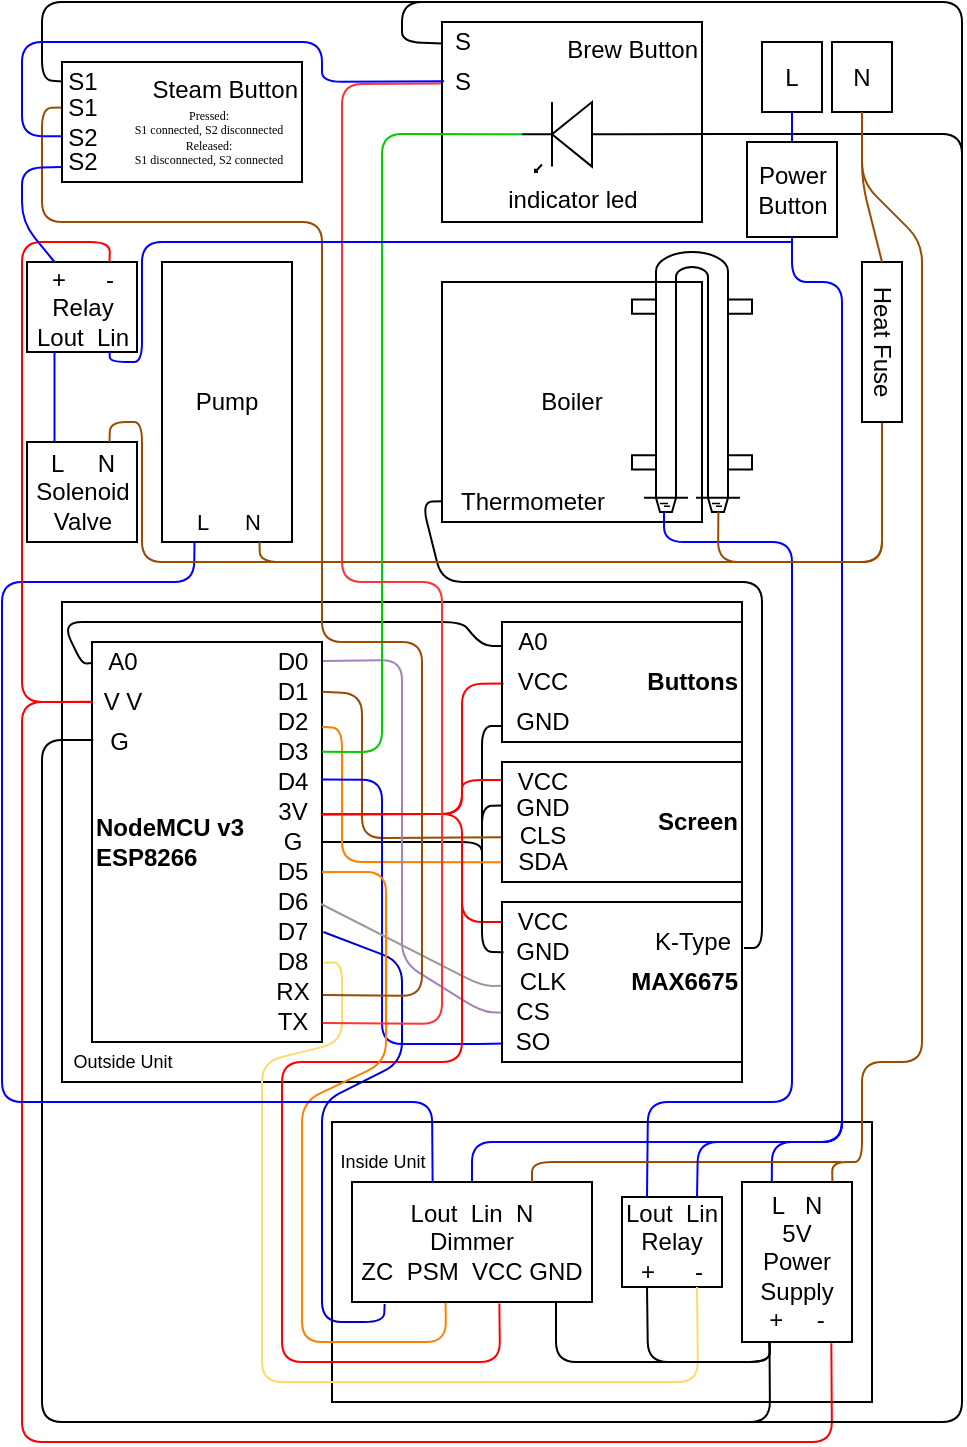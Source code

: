<mxfile version="14.7.2" type="device"><diagram id="Ojfh5wNuTR5wn1jnSMaZ" name="Page-1"><mxGraphModel dx="1422" dy="786" grid="1" gridSize="10" guides="1" tooltips="1" connect="1" arrows="1" fold="1" page="1" pageScale="1" pageWidth="850" pageHeight="1100" math="0" shadow="0"><root><mxCell id="0"/><mxCell id="1" parent="0"/><mxCell id="16A-DivqRox5ItRcTZLg-133" value="" style="whiteSpace=wrap;html=1;fontSize=11;align=right;verticalAlign=middle;fillColor=none;" parent="1" vertex="1"><mxGeometry x="235" y="680" width="270" height="140" as="geometry"/></mxCell><mxCell id="16A-DivqRox5ItRcTZLg-131" value="" style="rounded=0;whiteSpace=wrap;html=1;fontSize=11;align=right;verticalAlign=middle;fillColor=none;" parent="1" vertex="1"><mxGeometry x="100" y="420" width="340" height="240" as="geometry"/></mxCell><mxCell id="16A-DivqRox5ItRcTZLg-3" value="&lt;div&gt;Boiler&lt;/div&gt;" style="rounded=0;whiteSpace=wrap;html=1;fillColor=none;" parent="1" vertex="1"><mxGeometry x="290" y="260" width="130" height="120" as="geometry"/></mxCell><mxCell id="16A-DivqRox5ItRcTZLg-4" value="&lt;div&gt;Pump&lt;/div&gt;" style="rounded=0;whiteSpace=wrap;html=1;fillColor=none;" parent="1" vertex="1"><mxGeometry x="150" y="250" width="65" height="140" as="geometry"/></mxCell><mxCell id="16A-DivqRox5ItRcTZLg-5" value="&lt;div&gt;Steam Button&lt;/div&gt;&lt;div&gt;&lt;br&gt;&lt;/div&gt;" style="rounded=0;whiteSpace=wrap;html=1;fillColor=none;align=right;verticalAlign=top;" parent="1" vertex="1"><mxGeometry x="100" y="150" width="120" height="60" as="geometry"/></mxCell><mxCell id="16A-DivqRox5ItRcTZLg-6" value="&lt;div align=&quot;right&quot;&gt;Brew Button&lt;/div&gt;&lt;div align=&quot;right&quot;&gt;&lt;br&gt;&lt;/div&gt;&lt;div align=&quot;right&quot;&gt;&lt;br&gt;&lt;/div&gt;&lt;div align=&quot;right&quot;&gt;&lt;br&gt;&lt;/div&gt;&lt;div align=&quot;right&quot;&gt;&lt;br&gt;&lt;/div&gt;&lt;div align=&quot;right&quot;&gt;&lt;br&gt;&lt;/div&gt;" style="rounded=0;whiteSpace=wrap;html=1;align=right;fillColor=none;" parent="1" vertex="1"><mxGeometry x="290" y="130" width="130" height="100" as="geometry"/></mxCell><mxCell id="16A-DivqRox5ItRcTZLg-9" value="&lt;div&gt;indicator led&lt;/div&gt;" style="verticalLabelPosition=bottom;shadow=0;dashed=0;align=center;html=1;verticalAlign=top;shape=mxgraph.electrical.opto_electronics.led_1;pointerEvents=1;direction=west;fillColor=none;" parent="1" vertex="1"><mxGeometry x="330" y="170" width="50" height="35" as="geometry"/></mxCell><mxCell id="16A-DivqRox5ItRcTZLg-10" value="" style="shape=mxgraph.pid.heat_exchangers.hairpin_exchanger;html=1;pointerEvents=1;align=center;verticalLabelPosition=bottom;verticalAlign=top;dashed=0;rotation=-90;fillColor=none;" parent="1" vertex="1"><mxGeometry x="350" y="280" width="130" height="60" as="geometry"/></mxCell><mxCell id="16A-DivqRox5ItRcTZLg-11" value="&lt;div&gt;Lout&amp;nbsp; Lin&lt;br&gt;&lt;/div&gt;&lt;div&gt;Relay&lt;/div&gt;&lt;div&gt;+&amp;nbsp;&amp;nbsp;&amp;nbsp;&amp;nbsp;&amp;nbsp; -&lt;br&gt;&lt;/div&gt;" style="rounded=0;whiteSpace=wrap;html=1;fillColor=none;" parent="1" vertex="1"><mxGeometry x="380" y="717.5" width="50" height="45" as="geometry"/></mxCell><mxCell id="16A-DivqRox5ItRcTZLg-12" value="L" style="rounded=0;whiteSpace=wrap;html=1;fillColor=none;" parent="1" vertex="1"><mxGeometry x="450" y="140" width="30" height="35" as="geometry"/></mxCell><mxCell id="16A-DivqRox5ItRcTZLg-13" value="&lt;div&gt;N&lt;/div&gt;" style="rounded=0;whiteSpace=wrap;html=1;fillColor=none;" parent="1" vertex="1"><mxGeometry x="485" y="140" width="30" height="35" as="geometry"/></mxCell><mxCell id="16A-DivqRox5ItRcTZLg-15" value="&lt;div&gt;L&amp;nbsp;&amp;nbsp; N&lt;br&gt;&lt;/div&gt;&lt;div&gt;5V&lt;br&gt;&lt;/div&gt;&lt;div&gt;Power Supply&lt;br&gt;+&amp;nbsp;&amp;nbsp;&amp;nbsp;&amp;nbsp; -&lt;br&gt;&lt;/div&gt;" style="whiteSpace=wrap;html=1;fillColor=none;" parent="1" vertex="1"><mxGeometry x="440" y="710" width="55" height="80" as="geometry"/></mxCell><mxCell id="16A-DivqRox5ItRcTZLg-16" value="Lout&amp;nbsp; Lin&amp;nbsp; N &lt;br&gt;&lt;div&gt;Dimmer&lt;/div&gt;&lt;div&gt;ZC&amp;nbsp; PSM&amp;nbsp; VCC GND&lt;br&gt;&lt;/div&gt;" style="whiteSpace=wrap;html=1;fillColor=none;" parent="1" vertex="1"><mxGeometry x="245" y="710" width="120" height="60" as="geometry"/></mxCell><mxCell id="16A-DivqRox5ItRcTZLg-17" value="&lt;div align=&quot;left&quot;&gt;&lt;b&gt;NodeMCU v3&lt;/b&gt;&lt;/div&gt;&lt;div align=&quot;left&quot;&gt;&lt;b&gt;ESP8266&lt;br&gt;&lt;/b&gt;&lt;/div&gt;" style="whiteSpace=wrap;html=1;align=left;fillColor=none;" parent="1" vertex="1"><mxGeometry x="115" y="440" width="115" height="200" as="geometry"/></mxCell><mxCell id="16A-DivqRox5ItRcTZLg-21" value="" style="endArrow=none;html=1;entryX=0.004;entryY=0.481;entryDx=0;entryDy=0;entryPerimeter=0;exitX=1.02;exitY=0.65;exitDx=0;exitDy=0;exitPerimeter=0;" parent="1" source="16A-DivqRox5ItRcTZLg-37" target="16A-DivqRox5ItRcTZLg-38" edge="1"><mxGeometry width="50" height="50" relative="1" as="geometry"><mxPoint x="450" y="610" as="sourcePoint"/><mxPoint x="450" y="550" as="targetPoint"/><Array as="points"><mxPoint x="450" y="593"/><mxPoint x="450" y="410"/><mxPoint x="290" y="410"/><mxPoint x="280" y="370"/></Array></mxGeometry></mxCell><mxCell id="16A-DivqRox5ItRcTZLg-22" value="" style="endArrow=none;html=1;entryX=0.5;entryY=1;entryDx=0;entryDy=0;exitX=0.822;exitY=-0.003;exitDx=0;exitDy=0;strokeColor=#994C00;exitPerimeter=0;" parent="1" source="16A-DivqRox5ItRcTZLg-15" target="16A-DivqRox5ItRcTZLg-13" edge="1"><mxGeometry width="50" height="50" relative="1" as="geometry"><mxPoint x="185" y="905" as="sourcePoint"/><mxPoint x="235" y="855" as="targetPoint"/><Array as="points"><mxPoint x="485" y="700"/><mxPoint x="500" y="700"/><mxPoint x="500" y="650"/><mxPoint x="530" y="650"/><mxPoint x="530" y="240"/><mxPoint x="500" y="210"/></Array></mxGeometry></mxCell><mxCell id="16A-DivqRox5ItRcTZLg-24" value="A0" style="text;html=1;align=center;verticalAlign=middle;resizable=0;points=[];autosize=1;strokeColor=none;" parent="1" vertex="1"><mxGeometry x="115" y="440" width="30" height="20" as="geometry"/></mxCell><mxCell id="16A-DivqRox5ItRcTZLg-38" value="Thermometer" style="text;html=1;align=center;verticalAlign=middle;resizable=0;points=[];autosize=1;strokeColor=none;" parent="1" vertex="1"><mxGeometry x="290" y="360" width="90" height="20" as="geometry"/></mxCell><mxCell id="16A-DivqRox5ItRcTZLg-40" value="&lt;div&gt;V V&lt;/div&gt;" style="text;html=1;align=center;verticalAlign=middle;resizable=0;points=[];autosize=1;strokeColor=none;" parent="1" vertex="1"><mxGeometry x="115" y="460" width="30" height="20" as="geometry"/></mxCell><mxCell id="16A-DivqRox5ItRcTZLg-41" value="&lt;div&gt;G&amp;nbsp; &lt;br&gt;&lt;/div&gt;" style="text;html=1;align=center;verticalAlign=middle;resizable=0;points=[];autosize=1;strokeColor=none;" parent="1" vertex="1"><mxGeometry x="115" y="480" width="30" height="20" as="geometry"/></mxCell><mxCell id="16A-DivqRox5ItRcTZLg-42" value="" style="endArrow=none;html=1;entryX=0.002;entryY=0.15;entryDx=0;entryDy=0;entryPerimeter=0;exitX=0.812;exitY=1.008;exitDx=0;exitDy=0;exitPerimeter=0;strokeColor=#FF0000;" parent="1" source="16A-DivqRox5ItRcTZLg-15" target="16A-DivqRox5ItRcTZLg-17" edge="1"><mxGeometry width="50" height="50" relative="1" as="geometry"><mxPoint x="510" y="920" as="sourcePoint"/><mxPoint x="260" y="510" as="targetPoint"/><Array as="points"><mxPoint x="485" y="840"/><mxPoint x="80" y="840"/><mxPoint x="80" y="470"/></Array></mxGeometry></mxCell><mxCell id="16A-DivqRox5ItRcTZLg-43" value="" style="endArrow=none;html=1;entryX=0.021;entryY=0.447;entryDx=0;entryDy=0;entryPerimeter=0;exitX=0.25;exitY=1;exitDx=0;exitDy=0;" parent="1" source="16A-DivqRox5ItRcTZLg-15" target="16A-DivqRox5ItRcTZLg-41" edge="1"><mxGeometry width="50" height="50" relative="1" as="geometry"><mxPoint x="512.5" y="825" as="sourcePoint"/><mxPoint x="124.01" y="488.14" as="targetPoint"/><Array as="points"><mxPoint x="454" y="830"/><mxPoint x="90" y="830"/><mxPoint x="90" y="489"/></Array></mxGeometry></mxCell><mxCell id="16A-DivqRox5ItRcTZLg-44" value="" style="endArrow=none;html=1;entryX=-0.009;entryY=0.526;entryDx=0;entryDy=0;entryPerimeter=0;exitX=0.007;exitY=0.6;exitDx=0;exitDy=0;exitPerimeter=0;" parent="1" source="16A-DivqRox5ItRcTZLg-28" target="16A-DivqRox5ItRcTZLg-24" edge="1"><mxGeometry width="50" height="50" relative="1" as="geometry"><mxPoint x="60" y="430" as="sourcePoint"/><mxPoint x="80" y="680" as="targetPoint"/><Array as="points"><mxPoint x="310" y="442"/><mxPoint x="300" y="430"/><mxPoint x="230" y="430"/><mxPoint x="100" y="430"/><mxPoint x="110" y="451"/></Array></mxGeometry></mxCell><mxCell id="16A-DivqRox5ItRcTZLg-88" value="" style="endArrow=none;html=1;fontSize=11;exitX=0.008;exitY=0.5;exitDx=0;exitDy=0;exitPerimeter=0;strokeColor=#FF0000;" parent="1" source="16A-DivqRox5ItRcTZLg-33" edge="1"><mxGeometry width="50" height="50" relative="1" as="geometry"><mxPoint x="130" y="560" as="sourcePoint"/><mxPoint x="300" y="560" as="targetPoint"/><Array as="points"><mxPoint x="300" y="580"/></Array></mxGeometry></mxCell><mxCell id="16A-DivqRox5ItRcTZLg-95" value="" style="endArrow=none;html=1;fontSize=11;exitX=0.019;exitY=0.506;exitDx=0;exitDy=0;exitPerimeter=0;" parent="1" source="16A-DivqRox5ItRcTZLg-34" edge="1"><mxGeometry width="50" height="50" relative="1" as="geometry"><mxPoint x="290.0" y="455.4" as="sourcePoint"/><mxPoint x="310" y="540" as="targetPoint"/><Array as="points"><mxPoint x="310" y="595"/><mxPoint x="310" y="540"/></Array></mxGeometry></mxCell><mxCell id="16A-DivqRox5ItRcTZLg-96" value="" style="endArrow=none;html=1;fontSize=11;exitX=-0.004;exitY=0.602;exitDx=0;exitDy=0;exitPerimeter=0;entryX=1;entryY=0.5;entryDx=0;entryDy=0;" parent="1" source="16A-DivqRox5ItRcTZLg-26" target="16A-DivqRox5ItRcTZLg-17" edge="1"><mxGeometry width="50" height="50" relative="1" as="geometry"><mxPoint x="420" y="528.12" as="sourcePoint"/><mxPoint x="230" y="545" as="targetPoint"/><Array as="points"><mxPoint x="310" y="482"/><mxPoint x="310" y="560"/><mxPoint x="310" y="540"/></Array></mxGeometry></mxCell><mxCell id="16A-DivqRox5ItRcTZLg-97" value="" style="endArrow=none;html=1;fontSize=11;entryX=0.001;entryY=0.363;entryDx=0;entryDy=0;entryPerimeter=0;sketch=0;rounded=1;" parent="1" target="16A-DivqRox5ItRcTZLg-19" edge="1"><mxGeometry width="50" height="50" relative="1" as="geometry"><mxPoint x="310" y="540" as="sourcePoint"/><mxPoint x="390" y="510" as="targetPoint"/><Array as="points"><mxPoint x="310" y="522"/></Array></mxGeometry></mxCell><mxCell id="16A-DivqRox5ItRcTZLg-101" value="" style="endArrow=none;html=1;fontSize=11;exitX=0.018;exitY=0.535;exitDx=0;exitDy=0;exitPerimeter=0;strokeColor=#FF0000;entryX=1.002;entryY=0.55;entryDx=0;entryDy=0;entryPerimeter=0;" parent="1" source="16A-DivqRox5ItRcTZLg-25" target="16A-DivqRox5ItRcTZLg-54" edge="1"><mxGeometry width="50" height="50" relative="1" as="geometry"><mxPoint x="269.84" y="632.04" as="sourcePoint"/><mxPoint x="280" y="529" as="targetPoint"/><Array as="points"><mxPoint x="300" y="461"/><mxPoint x="300" y="526"/></Array></mxGeometry></mxCell><mxCell id="16A-DivqRox5ItRcTZLg-102" value="" style="endArrow=none;html=1;fontSize=11;entryX=-0.01;entryY=0.452;entryDx=0;entryDy=0;entryPerimeter=0;endFill=0;strokeColor=#FF0000;rounded=1;exitX=1.014;exitY=0.555;exitDx=0;exitDy=0;exitPerimeter=0;" parent="1" source="16A-DivqRox5ItRcTZLg-54" target="16A-DivqRox5ItRcTZLg-31" edge="1"><mxGeometry width="50" height="50" relative="1" as="geometry"><mxPoint x="300" y="520" as="sourcePoint"/><mxPoint x="330" y="510" as="targetPoint"/><Array as="points"><mxPoint x="300" y="526"/><mxPoint x="300" y="509"/></Array></mxGeometry></mxCell><mxCell id="16A-DivqRox5ItRcTZLg-103" value="" style="endArrow=none;html=1;fontSize=11;entryX=-0.006;entryY=0.529;entryDx=0;entryDy=0;entryPerimeter=0;strokeColor=#994C00;exitX=1.002;exitY=0.491;exitDx=0;exitDy=0;exitPerimeter=0;" parent="1" source="16A-DivqRox5ItRcTZLg-46" target="16A-DivqRox5ItRcTZLg-92" edge="1"><mxGeometry width="50" height="50" relative="1" as="geometry"><mxPoint x="229" y="466" as="sourcePoint"/><mxPoint x="340" y="520" as="targetPoint"/><Array as="points"><mxPoint x="250" y="466"/><mxPoint x="250" y="538"/></Array></mxGeometry></mxCell><mxCell id="16A-DivqRox5ItRcTZLg-104" value="" style="endArrow=none;html=1;fontSize=11;entryX=0.002;entryY=0.505;entryDx=0;entryDy=0;entryPerimeter=0;exitX=1.002;exitY=0.491;exitDx=0;exitDy=0;exitPerimeter=0;strokeColor=#FF8000;" parent="1" target="16A-DivqRox5ItRcTZLg-93" edge="1"><mxGeometry width="50" height="50" relative="1" as="geometry"><mxPoint x="230.0" y="482.41" as="sourcePoint"/><mxPoint x="289.7" y="567.17" as="targetPoint"/><Array as="points"><mxPoint x="240" y="483"/><mxPoint x="240" y="550"/></Array></mxGeometry></mxCell><mxCell id="16A-DivqRox5ItRcTZLg-106" value="" style="endArrow=none;html=1;fontSize=11;entryX=0.999;entryY=0.344;entryDx=0;entryDy=0;entryPerimeter=0;exitX=0.019;exitY=0.538;exitDx=0;exitDy=0;exitPerimeter=0;strokeColor=#0000FF;" parent="1" source="16A-DivqRox5ItRcTZLg-89" target="16A-DivqRox5ItRcTZLg-17" edge="1"><mxGeometry width="50" height="50" relative="1" as="geometry"><mxPoint x="260" y="611" as="sourcePoint"/><mxPoint x="240" y="555" as="targetPoint"/><Array as="points"><mxPoint x="310" y="641"/><mxPoint x="260" y="641"/><mxPoint x="260" y="509"/></Array></mxGeometry></mxCell><mxCell id="16A-DivqRox5ItRcTZLg-107" value="" style="endArrow=none;html=1;fontSize=11;entryX=1.016;entryY=0.474;entryDx=0;entryDy=0;entryPerimeter=0;exitX=0.003;exitY=0.517;exitDx=0;exitDy=0;exitPerimeter=0;strokeColor=#A680B8;" parent="1" source="16A-DivqRox5ItRcTZLg-90" target="16A-DivqRox5ItRcTZLg-45" edge="1"><mxGeometry width="50" height="50" relative="1" as="geometry"><mxPoint x="291.08" y="456.24" as="sourcePoint"/><mxPoint x="230" y="593.76" as="targetPoint"/><Array as="points"><mxPoint x="310" y="625"/><mxPoint x="270" y="600"/><mxPoint x="270" y="449"/></Array></mxGeometry></mxCell><mxCell id="16A-DivqRox5ItRcTZLg-108" value="" style="endArrow=none;html=1;fontSize=11;exitX=-0.002;exitY=0.595;exitDx=0;exitDy=0;exitPerimeter=0;entryX=0.996;entryY=0.655;entryDx=0;entryDy=0;entryPerimeter=0;strokeColor=#999999;" parent="1" source="16A-DivqRox5ItRcTZLg-91" target="16A-DivqRox5ItRcTZLg-17" edge="1"><mxGeometry width="50" height="50" relative="1" as="geometry"><mxPoint x="320.09" y="470.67" as="sourcePoint"/><mxPoint x="229" y="579" as="targetPoint"/><Array as="points"><mxPoint x="310" y="612"/></Array></mxGeometry></mxCell><mxCell id="16A-DivqRox5ItRcTZLg-110" value="" style="endArrow=none;html=1;fontSize=11;strokeColor=#FF0000;exitX=0.614;exitY=1.013;exitDx=0;exitDy=0;exitPerimeter=0;entryX=1.004;entryY=0.565;entryDx=0;entryDy=0;entryPerimeter=0;" parent="1" source="16A-DivqRox5ItRcTZLg-16" target="16A-DivqRox5ItRcTZLg-54" edge="1"><mxGeometry width="50" height="50" relative="1" as="geometry"><mxPoint x="320" y="795" as="sourcePoint"/><mxPoint x="229" y="529" as="targetPoint"/><Array as="points"><mxPoint x="319" y="800"/><mxPoint x="210" y="800"/><mxPoint x="210" y="650"/><mxPoint x="300" y="650"/><mxPoint x="300" y="526"/></Array></mxGeometry></mxCell><mxCell id="16A-DivqRox5ItRcTZLg-111" value="" style="endArrow=none;html=1;fontSize=11;entryX=0.85;entryY=0.994;entryDx=0;entryDy=0;entryPerimeter=0;exitX=0.25;exitY=1;exitDx=0;exitDy=0;" parent="1" source="16A-DivqRox5ItRcTZLg-15" target="16A-DivqRox5ItRcTZLg-16" edge="1"><mxGeometry width="50" height="50" relative="1" as="geometry"><mxPoint x="435" y="815" as="sourcePoint"/><mxPoint x="15" y="625" as="targetPoint"/><Array as="points"><mxPoint x="454" y="800"/><mxPoint x="347" y="800"/></Array></mxGeometry></mxCell><mxCell id="16A-DivqRox5ItRcTZLg-112" value="" style="endArrow=none;html=1;fontSize=11;exitX=1.033;exitY=0.52;exitDx=0;exitDy=0;exitPerimeter=0;entryX=0.75;entryY=1;entryDx=0;entryDy=0;strokeColor=#FFD966;" parent="1" source="16A-DivqRox5ItRcTZLg-59" target="16A-DivqRox5ItRcTZLg-11" edge="1"><mxGeometry width="50" height="50" relative="1" as="geometry"><mxPoint x="320" y="700" as="sourcePoint"/><mxPoint x="300" y="890" as="targetPoint"/><Array as="points"><mxPoint x="240" y="600"/><mxPoint x="240" y="640"/><mxPoint x="200" y="650"/><mxPoint x="200" y="710"/><mxPoint x="200" y="810"/><mxPoint x="418" y="810"/></Array></mxGeometry></mxCell><mxCell id="16A-DivqRox5ItRcTZLg-113" value="" style="endArrow=none;html=1;fontSize=11;entryX=0.25;entryY=1;entryDx=0;entryDy=0;exitX=0.25;exitY=1;exitDx=0;exitDy=0;" parent="1" source="16A-DivqRox5ItRcTZLg-15" target="16A-DivqRox5ItRcTZLg-11" edge="1"><mxGeometry width="50" height="50" relative="1" as="geometry"><mxPoint x="452.5" y="800" as="sourcePoint"/><mxPoint x="267.32" y="780.12" as="targetPoint"/><Array as="points"><mxPoint x="454" y="800"/><mxPoint x="393" y="800"/></Array></mxGeometry></mxCell><mxCell id="16A-DivqRox5ItRcTZLg-114" value="" style="endArrow=none;html=1;fontSize=11;exitX=1.023;exitY=0.501;exitDx=0;exitDy=0;exitPerimeter=0;entryX=0.136;entryY=1.016;entryDx=0;entryDy=0;entryPerimeter=0;strokeColor=#0000CC;" parent="1" source="16A-DivqRox5ItRcTZLg-58" target="16A-DivqRox5ItRcTZLg-16" edge="1"><mxGeometry width="50" height="50" relative="1" as="geometry"><mxPoint x="233.7" y="450.0" as="sourcePoint"/><mxPoint x="350" y="810" as="targetPoint"/><Array as="points"><mxPoint x="270" y="600"/><mxPoint x="270" y="650"/><mxPoint x="230" y="670"/><mxPoint x="230" y="780"/><mxPoint x="261" y="780"/></Array></mxGeometry></mxCell><mxCell id="16A-DivqRox5ItRcTZLg-118" value="" style="endArrow=none;html=1;fontSize=11;strokeColor=#FF8000;entryX=0.39;entryY=1.006;entryDx=0;entryDy=0;entryPerimeter=0;" parent="1" target="16A-DivqRox5ItRcTZLg-16" edge="1"><mxGeometry width="50" height="50" relative="1" as="geometry"><mxPoint x="230" y="555" as="sourcePoint"/><mxPoint x="299" y="770" as="targetPoint"/><Array as="points"><mxPoint x="262" y="555"/><mxPoint x="262" y="650"/><mxPoint x="220" y="670"/><mxPoint x="220" y="790"/><mxPoint x="292" y="790"/></Array></mxGeometry></mxCell><mxCell id="16A-DivqRox5ItRcTZLg-122" value="" style="endArrow=none;html=1;fontSize=11;strokeColor=#0000FF;exitX=0.5;exitY=0;exitDx=0;exitDy=0;" parent="1" source="16A-DivqRox5ItRcTZLg-16" edge="1"><mxGeometry width="50" height="50" relative="1" as="geometry"><mxPoint x="360" y="735" as="sourcePoint"/><mxPoint x="490" y="660" as="targetPoint"/><Array as="points"><mxPoint x="305" y="690"/><mxPoint x="490" y="690"/></Array></mxGeometry></mxCell><mxCell id="16A-DivqRox5ItRcTZLg-123" value="" style="endArrow=none;html=1;fontSize=11;strokeColor=#0000FF;exitX=0.336;exitY=0.008;exitDx=0;exitDy=0;entryX=0.25;entryY=1;entryDx=0;entryDy=0;exitPerimeter=0;" parent="1" source="16A-DivqRox5ItRcTZLg-16" target="16A-DivqRox5ItRcTZLg-4" edge="1"><mxGeometry width="50" height="50" relative="1" as="geometry"><mxPoint x="343.82" y="735.0" as="sourcePoint"/><mxPoint x="80" y="380" as="targetPoint"/><Array as="points"><mxPoint x="285" y="670"/><mxPoint x="70" y="670"/><mxPoint x="70" y="410"/><mxPoint x="166" y="410"/></Array></mxGeometry></mxCell><mxCell id="16A-DivqRox5ItRcTZLg-124" value="L" style="text;html=1;align=center;verticalAlign=middle;resizable=0;points=[];autosize=1;strokeColor=none;fontSize=11;" parent="1" vertex="1"><mxGeometry x="160" y="370" width="20" height="20" as="geometry"/></mxCell><mxCell id="16A-DivqRox5ItRcTZLg-125" value="&lt;div&gt;N&lt;/div&gt;" style="text;html=1;align=center;verticalAlign=middle;resizable=0;points=[];autosize=1;strokeColor=none;fontSize=11;" parent="1" vertex="1"><mxGeometry x="185" y="370" width="20" height="20" as="geometry"/></mxCell><mxCell id="16A-DivqRox5ItRcTZLg-126" value="" style="endArrow=none;html=1;fontSize=11;strokeColor=#0000FF;entryX=0.5;entryY=1;entryDx=0;entryDy=0;exitX=0.271;exitY=0;exitDx=0;exitDy=0;exitPerimeter=0;" parent="1" source="16A-DivqRox5ItRcTZLg-15" target="ElCAVgEdrwRKCbX8L1MZ-2" edge="1"><mxGeometry width="50" height="50" relative="1" as="geometry"><mxPoint x="490" y="730" as="sourcePoint"/><mxPoint x="479" y="360" as="targetPoint"/><Array as="points"><mxPoint x="455" y="690"/><mxPoint x="490" y="690"/><mxPoint x="490" y="630"/><mxPoint x="490" y="260"/><mxPoint x="465" y="260"/></Array></mxGeometry></mxCell><mxCell id="16A-DivqRox5ItRcTZLg-127" value="" style="endArrow=none;html=1;fontSize=11;strokeColor=#0000FF;entryX=0.002;entryY=0.267;entryDx=0;entryDy=0;entryPerimeter=0;exitX=0.25;exitY=0;exitDx=0;exitDy=0;" parent="1" source="16A-DivqRox5ItRcTZLg-11" target="16A-DivqRox5ItRcTZLg-10" edge="1"><mxGeometry width="50" height="50" relative="1" as="geometry"><mxPoint x="465" y="660" as="sourcePoint"/><mxPoint x="445" y="370" as="targetPoint"/><Array as="points"><mxPoint x="393" y="670"/><mxPoint x="465" y="670"/><mxPoint x="465" y="490"/><mxPoint x="465" y="390"/><mxPoint x="401" y="390"/></Array></mxGeometry></mxCell><mxCell id="16A-DivqRox5ItRcTZLg-128" value="" style="endArrow=none;html=1;fontSize=11;exitX=0.002;exitY=0.72;exitDx=0;exitDy=0;exitPerimeter=0;strokeColor=#994C00;entryX=1;entryY=0.5;entryDx=0;entryDy=0;" parent="1" source="16A-DivqRox5ItRcTZLg-10" edge="1" target="ElCAVgEdrwRKCbX8L1MZ-17"><mxGeometry width="50" height="50" relative="1" as="geometry"><mxPoint x="560" y="380" as="sourcePoint"/><mxPoint x="500" y="350" as="targetPoint"/><Array as="points"><mxPoint x="428" y="400"/><mxPoint x="510" y="400"/></Array></mxGeometry></mxCell><mxCell id="16A-DivqRox5ItRcTZLg-129" value="" style="endArrow=none;html=1;fontSize=11;exitX=0.75;exitY=1;exitDx=0;exitDy=0;strokeColor=#994C00;entryX=1;entryY=0.5;entryDx=0;entryDy=0;" parent="1" source="16A-DivqRox5ItRcTZLg-4" target="ElCAVgEdrwRKCbX8L1MZ-17" edge="1"><mxGeometry width="50" height="50" relative="1" as="geometry"><mxPoint x="429.2" y="384.74" as="sourcePoint"/><mxPoint x="500" y="330" as="targetPoint"/><Array as="points"><mxPoint x="199" y="400"/><mxPoint x="510" y="400"/></Array></mxGeometry></mxCell><mxCell id="16A-DivqRox5ItRcTZLg-132" value="&lt;div style=&quot;font-size: 9px;&quot;&gt;Outside Unit&lt;/div&gt;" style="text;html=1;align=center;verticalAlign=middle;resizable=0;points=[];autosize=1;strokeColor=none;fontSize=9;" parent="1" vertex="1"><mxGeometry x="95" y="640" width="70" height="20" as="geometry"/></mxCell><mxCell id="16A-DivqRox5ItRcTZLg-134" value="Inside Unit" style="text;html=1;align=center;verticalAlign=middle;resizable=0;points=[];autosize=1;strokeColor=none;fontSize=9;" parent="1" vertex="1"><mxGeometry x="230" y="690" width="60" height="20" as="geometry"/></mxCell><mxCell id="16A-DivqRox5ItRcTZLg-135" value="" style="endArrow=none;html=1;fontSize=11;exitX=0.999;exitY=0.495;exitDx=0;exitDy=0;exitPerimeter=0;strokeColor=#00CC00;entryX=1;entryY=0.54;entryDx=0;entryDy=0;entryPerimeter=0;" parent="1" source="16A-DivqRox5ItRcTZLg-50" target="16A-DivqRox5ItRcTZLg-9" edge="1"><mxGeometry width="50" height="50" relative="1" as="geometry"><mxPoint x="230" y="480" as="sourcePoint"/><mxPoint x="260" y="160" as="targetPoint"/><Array as="points"><mxPoint x="260" y="495"/><mxPoint x="260" y="186"/></Array></mxGeometry></mxCell><mxCell id="16A-DivqRox5ItRcTZLg-136" value="" style="endArrow=none;html=1;fontSize=11;entryX=0;entryY=0.54;entryDx=0;entryDy=0;entryPerimeter=0;" parent="1" target="16A-DivqRox5ItRcTZLg-9" edge="1"><mxGeometry width="50" height="50" relative="1" as="geometry"><mxPoint x="430" y="830" as="sourcePoint"/><mxPoint x="670" y="250" as="targetPoint"/><Array as="points"><mxPoint x="550" y="830"/><mxPoint x="550" y="186"/><mxPoint x="440" y="186"/></Array></mxGeometry></mxCell><mxCell id="16A-DivqRox5ItRcTZLg-137" value="" style="endArrow=none;html=1;fontSize=11;exitX=1.011;exitY=0.525;exitDx=0;exitDy=0;exitPerimeter=0;entryX=-0.025;entryY=0.539;entryDx=0;entryDy=0;entryPerimeter=0;strokeColor=#FF3333;" parent="1" source="16A-DivqRox5ItRcTZLg-61" edge="1"><mxGeometry width="50" height="50" relative="1" as="geometry"><mxPoint x="285" y="707" as="sourcePoint"/><mxPoint x="289.5" y="160.78" as="targetPoint"/><Array as="points"><mxPoint x="290" y="631"/><mxPoint x="290" y="410"/><mxPoint x="240" y="410"/><mxPoint x="240" y="161"/></Array></mxGeometry></mxCell><mxCell id="16A-DivqRox5ItRcTZLg-138" value="" style="endArrow=none;html=1;fontSize=11;strokeColor=#000000;entryX=0.005;entryY=0.537;entryDx=0;entryDy=0;entryPerimeter=0;" parent="1" edge="1"><mxGeometry width="50" height="50" relative="1" as="geometry"><mxPoint x="550" y="210" as="sourcePoint"/><mxPoint x="290.1" y="140.74" as="targetPoint"/><Array as="points"><mxPoint x="550" y="120"/><mxPoint x="270" y="120"/><mxPoint x="270" y="140"/></Array></mxGeometry></mxCell><mxCell id="16A-DivqRox5ItRcTZLg-141" value="" style="endArrow=none;html=1;fontSize=11;strokeColor=#000000;exitX=0;exitY=0.162;exitDx=0;exitDy=0;exitPerimeter=0;" parent="1" source="16A-DivqRox5ItRcTZLg-5" edge="1"><mxGeometry width="50" height="50" relative="1" as="geometry"><mxPoint x="99.66" y="158.66" as="sourcePoint"/><mxPoint x="290" y="120" as="targetPoint"/><Array as="points"><mxPoint x="90" y="159"/><mxPoint x="90" y="120"/></Array></mxGeometry></mxCell><mxCell id="16A-DivqRox5ItRcTZLg-145" value="" style="endArrow=none;html=1;fontSize=11;exitX=1.011;exitY=0.575;exitDx=0;exitDy=0;exitPerimeter=0;entryX=-0.003;entryY=0.38;entryDx=0;entryDy=0;entryPerimeter=0;strokeColor=#994C00;" parent="1" source="16A-DivqRox5ItRcTZLg-60" target="16A-DivqRox5ItRcTZLg-5" edge="1"><mxGeometry width="50" height="50" relative="1" as="geometry"><mxPoint x="227.66" y="630.0" as="sourcePoint"/><mxPoint x="99.5" y="168.0" as="targetPoint"/><Array as="points"><mxPoint x="280" y="617"/><mxPoint x="280" y="440"/><mxPoint x="230" y="440"/><mxPoint x="230" y="230"/><mxPoint x="90" y="230"/><mxPoint x="90" y="173"/></Array></mxGeometry></mxCell><mxCell id="16A-DivqRox5ItRcTZLg-45" value="D0" style="text;html=1;align=center;verticalAlign=middle;resizable=0;points=[];autosize=1;strokeColor=none;spacing=0;horizontal=1;" parent="1" vertex="1"><mxGeometry x="200" y="440" width="30" height="20" as="geometry"/></mxCell><mxCell id="16A-DivqRox5ItRcTZLg-46" value="D1" style="text;html=1;align=center;verticalAlign=middle;resizable=0;points=[];autosize=1;strokeColor=none;" parent="1" vertex="1"><mxGeometry x="200" y="455" width="30" height="20" as="geometry"/></mxCell><mxCell id="16A-DivqRox5ItRcTZLg-47" value="&lt;div&gt;D2&lt;/div&gt;" style="text;html=1;align=center;verticalAlign=middle;resizable=0;points=[];autosize=1;strokeColor=none;" parent="1" vertex="1"><mxGeometry x="200" y="470" width="30" height="20" as="geometry"/></mxCell><mxCell id="16A-DivqRox5ItRcTZLg-50" value="&lt;div&gt;D3&lt;/div&gt;" style="text;html=1;align=center;verticalAlign=middle;resizable=0;points=[];autosize=1;strokeColor=none;" parent="1" vertex="1"><mxGeometry x="200" y="485" width="30" height="20" as="geometry"/></mxCell><mxCell id="16A-DivqRox5ItRcTZLg-51" value="&lt;div&gt;D4&lt;/div&gt;" style="text;html=1;align=center;verticalAlign=middle;resizable=0;points=[];autosize=1;strokeColor=none;" parent="1" vertex="1"><mxGeometry x="200" y="500" width="30" height="20" as="geometry"/></mxCell><mxCell id="16A-DivqRox5ItRcTZLg-54" value="&lt;div&gt;3V&lt;br&gt;&lt;/div&gt;" style="text;html=1;align=center;verticalAlign=middle;resizable=0;points=[];autosize=1;strokeColor=none;" parent="1" vertex="1"><mxGeometry x="200" y="515" width="30" height="20" as="geometry"/></mxCell><mxCell id="16A-DivqRox5ItRcTZLg-55" value="&lt;div&gt;G &lt;br&gt;&lt;/div&gt;" style="text;html=1;align=center;verticalAlign=middle;resizable=0;points=[];autosize=1;strokeColor=none;" parent="1" vertex="1"><mxGeometry x="205" y="530" width="20" height="20" as="geometry"/></mxCell><mxCell id="16A-DivqRox5ItRcTZLg-56" value="D5" style="text;html=1;align=center;verticalAlign=middle;resizable=0;points=[];autosize=1;strokeColor=none;" parent="1" vertex="1"><mxGeometry x="200" y="545" width="30" height="20" as="geometry"/></mxCell><mxCell id="16A-DivqRox5ItRcTZLg-57" value="D6" style="text;html=1;align=center;verticalAlign=middle;resizable=0;points=[];autosize=1;strokeColor=none;" parent="1" vertex="1"><mxGeometry x="200" y="560" width="30" height="20" as="geometry"/></mxCell><mxCell id="16A-DivqRox5ItRcTZLg-58" value="D7" style="text;html=1;align=center;verticalAlign=middle;resizable=0;points=[];autosize=1;strokeColor=none;" parent="1" vertex="1"><mxGeometry x="200" y="575" width="30" height="20" as="geometry"/></mxCell><mxCell id="16A-DivqRox5ItRcTZLg-59" value="D8" style="text;html=1;align=center;verticalAlign=middle;resizable=0;points=[];autosize=1;strokeColor=none;" parent="1" vertex="1"><mxGeometry x="200" y="590" width="30" height="20" as="geometry"/></mxCell><mxCell id="16A-DivqRox5ItRcTZLg-60" value="RX" style="text;html=1;align=center;verticalAlign=middle;resizable=0;points=[];autosize=1;strokeColor=none;" parent="1" vertex="1"><mxGeometry x="200" y="605" width="30" height="20" as="geometry"/></mxCell><mxCell id="16A-DivqRox5ItRcTZLg-61" value="TX" style="text;html=1;align=center;verticalAlign=middle;resizable=0;points=[];autosize=1;strokeColor=none;" parent="1" vertex="1"><mxGeometry x="200" y="620" width="30" height="20" as="geometry"/></mxCell><mxCell id="pfP6f_eAnYYyGuJvjXCp-10" value="" style="endArrow=none;html=1;fontSize=9;exitX=0.75;exitY=0;exitDx=0;exitDy=0;strokeColor=#994C00;" parent="1" source="16A-DivqRox5ItRcTZLg-16" edge="1"><mxGeometry width="50" height="50" relative="1" as="geometry"><mxPoint x="390" y="650" as="sourcePoint"/><mxPoint x="490" y="700" as="targetPoint"/><Array as="points"><mxPoint x="335" y="700"/></Array></mxGeometry></mxCell><mxCell id="pfP6f_eAnYYyGuJvjXCp-11" value="" style="endArrow=none;html=1;fontSize=11;strokeColor=#0000FF;exitX=0.75;exitY=0;exitDx=0;exitDy=0;" parent="1" source="16A-DivqRox5ItRcTZLg-11" edge="1"><mxGeometry width="50" height="50" relative="1" as="geometry"><mxPoint x="420" y="710" as="sourcePoint"/><mxPoint x="490" y="670" as="targetPoint"/><Array as="points"><mxPoint x="418" y="690"/><mxPoint x="490" y="690"/></Array></mxGeometry></mxCell><mxCell id="16A-DivqRox5ItRcTZLg-20" value="&lt;b&gt;MAX6675&lt;/b&gt;" style="whiteSpace=wrap;html=1;align=right;fillColor=none;" parent="1" vertex="1"><mxGeometry x="320" y="570" width="120" height="80" as="geometry"/></mxCell><mxCell id="16A-DivqRox5ItRcTZLg-33" value="VCC" style="text;html=1;align=center;verticalAlign=middle;resizable=0;points=[];autosize=1;strokeColor=none;" parent="1" vertex="1"><mxGeometry x="320" y="570" width="40" height="20" as="geometry"/></mxCell><mxCell id="16A-DivqRox5ItRcTZLg-34" value="&lt;div&gt;GND&lt;/div&gt;" style="text;html=1;align=center;verticalAlign=middle;resizable=0;points=[];autosize=1;strokeColor=none;" parent="1" vertex="1"><mxGeometry x="320" y="585" width="40" height="20" as="geometry"/></mxCell><mxCell id="16A-DivqRox5ItRcTZLg-37" value="&lt;div&gt;K-Type&lt;/div&gt;" style="text;html=1;align=center;verticalAlign=middle;resizable=0;points=[];autosize=1;strokeColor=none;" parent="1" vertex="1"><mxGeometry x="390" y="580" width="50" height="20" as="geometry"/></mxCell><mxCell id="16A-DivqRox5ItRcTZLg-89" value="SO" style="text;html=1;align=center;verticalAlign=middle;resizable=0;points=[];autosize=1;strokeColor=none;" parent="1" vertex="1"><mxGeometry x="320" y="630" width="30" height="20" as="geometry"/></mxCell><mxCell id="16A-DivqRox5ItRcTZLg-90" value="CS" style="text;html=1;align=center;verticalAlign=middle;resizable=0;points=[];autosize=1;strokeColor=none;" parent="1" vertex="1"><mxGeometry x="320" y="615" width="30" height="20" as="geometry"/></mxCell><mxCell id="16A-DivqRox5ItRcTZLg-91" value="CLK" style="text;html=1;align=center;verticalAlign=middle;resizable=0;points=[];autosize=1;strokeColor=none;" parent="1" vertex="1"><mxGeometry x="320" y="600" width="40" height="20" as="geometry"/></mxCell><mxCell id="16A-DivqRox5ItRcTZLg-19" value="&lt;div align=&quot;right&quot;&gt;&lt;b&gt;Screen&lt;/b&gt;&lt;/div&gt;" style="whiteSpace=wrap;html=1;align=right;fillColor=none;" parent="1" vertex="1"><mxGeometry x="320" y="500" width="120" height="60" as="geometry"/></mxCell><mxCell id="16A-DivqRox5ItRcTZLg-31" value="VCC" style="text;html=1;align=center;verticalAlign=middle;resizable=0;points=[];autosize=1;strokeColor=none;" parent="1" vertex="1"><mxGeometry x="320" y="500" width="40" height="20" as="geometry"/></mxCell><mxCell id="16A-DivqRox5ItRcTZLg-32" value="&lt;div&gt;GND&lt;/div&gt;" style="text;html=1;align=center;verticalAlign=middle;resizable=0;points=[];autosize=1;strokeColor=none;" parent="1" vertex="1"><mxGeometry x="320" y="513" width="40" height="20" as="geometry"/></mxCell><mxCell id="16A-DivqRox5ItRcTZLg-92" value="CLS" style="text;html=1;align=center;verticalAlign=middle;resizable=0;points=[];autosize=1;strokeColor=none;" parent="1" vertex="1"><mxGeometry x="320" y="527" width="40" height="20" as="geometry"/></mxCell><mxCell id="16A-DivqRox5ItRcTZLg-93" value="SDA" style="text;html=1;align=center;verticalAlign=middle;resizable=0;points=[];autosize=1;strokeColor=none;" parent="1" vertex="1"><mxGeometry x="320" y="540" width="40" height="20" as="geometry"/></mxCell><mxCell id="16A-DivqRox5ItRcTZLg-18" value="&lt;div align=&quot;right&quot;&gt;&lt;b&gt;Buttons&lt;/b&gt;&lt;/div&gt;" style="whiteSpace=wrap;html=1;align=right;fillColor=none;" parent="1" vertex="1"><mxGeometry x="320" y="430" width="120" height="60" as="geometry"/></mxCell><mxCell id="16A-DivqRox5ItRcTZLg-25" value="VCC" style="text;html=1;align=center;verticalAlign=middle;resizable=0;points=[];autosize=1;strokeColor=none;" parent="1" vertex="1"><mxGeometry x="320" y="450" width="40" height="20" as="geometry"/></mxCell><mxCell id="16A-DivqRox5ItRcTZLg-26" value="&lt;div&gt;GND&lt;/div&gt;" style="text;html=1;align=center;verticalAlign=middle;resizable=0;points=[];autosize=1;strokeColor=none;" parent="1" vertex="1"><mxGeometry x="320" y="470" width="40" height="20" as="geometry"/></mxCell><mxCell id="16A-DivqRox5ItRcTZLg-28" value="&lt;div&gt;A0&lt;/div&gt;" style="text;html=1;align=center;verticalAlign=middle;resizable=0;points=[];autosize=1;strokeColor=none;" parent="1" vertex="1"><mxGeometry x="320" y="430" width="30" height="20" as="geometry"/></mxCell><mxCell id="ElCAVgEdrwRKCbX8L1MZ-2" value="Power Button" style="whiteSpace=wrap;html=1;align=center;fillColor=none;" vertex="1" parent="1"><mxGeometry x="442.5" y="190" width="45" height="47.5" as="geometry"/></mxCell><mxCell id="ElCAVgEdrwRKCbX8L1MZ-4" value="" style="endArrow=none;html=1;entryX=0.5;entryY=1;entryDx=0;entryDy=0;exitX=0.5;exitY=0;exitDx=0;exitDy=0;strokeColor=#0000FF;" edge="1" parent="1" source="ElCAVgEdrwRKCbX8L1MZ-2" target="16A-DivqRox5ItRcTZLg-12"><mxGeometry width="50" height="50" relative="1" as="geometry"><mxPoint x="330" y="240" as="sourcePoint"/><mxPoint x="380" y="190" as="targetPoint"/></mxGeometry></mxCell><mxCell id="ElCAVgEdrwRKCbX8L1MZ-5" value="+&amp;nbsp;&amp;nbsp;&amp;nbsp;&amp;nbsp;&amp;nbsp; -&lt;div&gt;&lt;div&gt;Relay&lt;/div&gt;&lt;div&gt;Lout&amp;nbsp; Lin&lt;/div&gt;&lt;/div&gt;" style="rounded=0;whiteSpace=wrap;html=1;fillColor=none;" vertex="1" parent="1"><mxGeometry x="82.5" y="250" width="55" height="45" as="geometry"/></mxCell><mxCell id="ElCAVgEdrwRKCbX8L1MZ-6" value="L&amp;nbsp;&amp;nbsp;&amp;nbsp;&amp;nbsp; N&lt;br&gt;&lt;div&gt;Solenoid Valve&lt;/div&gt;" style="whiteSpace=wrap;html=1;fillColor=none;align=center;" vertex="1" parent="1"><mxGeometry x="82.5" y="340" width="55" height="50" as="geometry"/></mxCell><mxCell id="ElCAVgEdrwRKCbX8L1MZ-9" value="" style="endArrow=none;html=1;strokeColor=#0000FF;exitX=0.25;exitY=0;exitDx=0;exitDy=0;entryX=0.25;entryY=1;entryDx=0;entryDy=0;" edge="1" parent="1" source="ElCAVgEdrwRKCbX8L1MZ-6" target="ElCAVgEdrwRKCbX8L1MZ-5"><mxGeometry width="50" height="50" relative="1" as="geometry"><mxPoint x="120" y="350" as="sourcePoint"/><mxPoint x="170" y="300" as="targetPoint"/></mxGeometry></mxCell><mxCell id="ElCAVgEdrwRKCbX8L1MZ-13" value="" style="endArrow=none;html=1;fontSize=11;strokeColor=#0000FF;exitX=0.75;exitY=1;exitDx=0;exitDy=0;" edge="1" parent="1" source="ElCAVgEdrwRKCbX8L1MZ-5"><mxGeometry width="50" height="50" relative="1" as="geometry"><mxPoint x="464.905" y="720" as="sourcePoint"/><mxPoint x="465" y="240" as="targetPoint"/><Array as="points"><mxPoint x="124" y="300"/><mxPoint x="140" y="300"/><mxPoint x="140" y="240"/><mxPoint x="200" y="240"/></Array></mxGeometry></mxCell><mxCell id="ElCAVgEdrwRKCbX8L1MZ-16" value="" style="endArrow=none;html=1;shadow=0;startSize=0;endSize=1;exitX=0.75;exitY=0;exitDx=0;exitDy=0;strokeColor=#994C00;" edge="1" parent="1" source="ElCAVgEdrwRKCbX8L1MZ-6"><mxGeometry width="50" height="50" relative="1" as="geometry"><mxPoint x="390" y="390" as="sourcePoint"/><mxPoint x="220" y="400" as="targetPoint"/><Array as="points"><mxPoint x="124" y="330"/><mxPoint x="140" y="330"/><mxPoint x="140" y="400"/></Array></mxGeometry></mxCell><mxCell id="ElCAVgEdrwRKCbX8L1MZ-17" value="Heat Fuse" style="whiteSpace=wrap;html=1;fillColor=none;align=center;rotation=90;" vertex="1" parent="1"><mxGeometry x="470" y="280" width="80" height="20" as="geometry"/></mxCell><mxCell id="ElCAVgEdrwRKCbX8L1MZ-18" value="" style="endArrow=none;html=1;shadow=0;startSize=0;endSize=1;strokeColor=#994C00;entryX=0.5;entryY=1;entryDx=0;entryDy=0;exitX=0;exitY=0.5;exitDx=0;exitDy=0;" edge="1" parent="1" source="ElCAVgEdrwRKCbX8L1MZ-17" target="16A-DivqRox5ItRcTZLg-13"><mxGeometry width="50" height="50" relative="1" as="geometry"><mxPoint x="550" y="300" as="sourcePoint"/><mxPoint x="600" y="250" as="targetPoint"/><Array as="points"><mxPoint x="500" y="210"/></Array></mxGeometry></mxCell><mxCell id="ElCAVgEdrwRKCbX8L1MZ-20" value="" style="endArrow=none;html=1;shadow=0;startSize=0;endSize=1;entryX=0.008;entryY=0.296;entryDx=0;entryDy=0;entryPerimeter=0;exitX=-0.002;exitY=0.619;exitDx=0;exitDy=0;strokeColor=#0000FF;exitPerimeter=0;" edge="1" parent="1" source="16A-DivqRox5ItRcTZLg-5" target="16A-DivqRox5ItRcTZLg-6"><mxGeometry width="50" height="50" relative="1" as="geometry"><mxPoint x="100" y="220" as="sourcePoint"/><mxPoint x="290" y="210" as="targetPoint"/><Array as="points"><mxPoint x="80" y="187"/><mxPoint x="80" y="140"/><mxPoint x="230" y="140"/><mxPoint x="230" y="160"/></Array></mxGeometry></mxCell><mxCell id="ElCAVgEdrwRKCbX8L1MZ-21" value="" style="endArrow=none;html=1;shadow=0;startSize=0;endSize=1;exitX=0.75;exitY=0;exitDx=0;exitDy=0;entryX=0.006;entryY=0.495;entryDx=0;entryDy=0;entryPerimeter=0;strokeColor=#FF0000;" edge="1" parent="1" source="ElCAVgEdrwRKCbX8L1MZ-5" target="16A-DivqRox5ItRcTZLg-40"><mxGeometry width="50" height="50" relative="1" as="geometry"><mxPoint x="110" y="250" as="sourcePoint"/><mxPoint x="80" y="480" as="targetPoint"/><Array as="points"><mxPoint x="124" y="240"/><mxPoint x="80" y="240"/><mxPoint x="80" y="470"/></Array></mxGeometry></mxCell><mxCell id="ElCAVgEdrwRKCbX8L1MZ-22" value="" style="endArrow=none;html=1;shadow=0;startSize=0;endSize=1;strokeColor=#0000FF;entryX=-0.002;entryY=0.875;entryDx=0;entryDy=0;exitX=0.25;exitY=0;exitDx=0;exitDy=0;entryPerimeter=0;" edge="1" parent="1" source="ElCAVgEdrwRKCbX8L1MZ-5" target="16A-DivqRox5ItRcTZLg-5"><mxGeometry width="50" height="50" relative="1" as="geometry"><mxPoint x="32.5" y="240" as="sourcePoint"/><mxPoint x="82.5" y="190" as="targetPoint"/><Array as="points"><mxPoint x="80" y="230"/><mxPoint x="80" y="203"/></Array></mxGeometry></mxCell><mxCell id="ElCAVgEdrwRKCbX8L1MZ-23" value="S" style="text;html=1;align=center;verticalAlign=middle;resizable=0;points=[];autosize=1;strokeColor=none;" vertex="1" parent="1"><mxGeometry x="290" y="130" width="20" height="20" as="geometry"/></mxCell><mxCell id="ElCAVgEdrwRKCbX8L1MZ-24" value="S" style="text;html=1;align=center;verticalAlign=middle;resizable=0;points=[];autosize=1;strokeColor=none;" vertex="1" parent="1"><mxGeometry x="290" y="150" width="20" height="20" as="geometry"/></mxCell><mxCell id="ElCAVgEdrwRKCbX8L1MZ-25" value="S1" style="text;html=1;align=center;verticalAlign=middle;resizable=0;points=[];autosize=1;strokeColor=none;" vertex="1" parent="1"><mxGeometry x="95" y="150" width="30" height="20" as="geometry"/></mxCell><mxCell id="ElCAVgEdrwRKCbX8L1MZ-26" value="S2" style="text;html=1;align=center;verticalAlign=middle;resizable=0;points=[];autosize=1;strokeColor=none;" vertex="1" parent="1"><mxGeometry x="95" y="190" width="30" height="20" as="geometry"/></mxCell><mxCell id="ElCAVgEdrwRKCbX8L1MZ-27" value="S2" style="text;html=1;align=center;verticalAlign=middle;resizable=0;points=[];autosize=1;strokeColor=none;" vertex="1" parent="1"><mxGeometry x="95" y="177.5" width="30" height="20" as="geometry"/></mxCell><mxCell id="ElCAVgEdrwRKCbX8L1MZ-28" value="S1" style="text;html=1;align=center;verticalAlign=middle;resizable=0;points=[];autosize=1;strokeColor=none;" vertex="1" parent="1"><mxGeometry x="95" y="163" width="30" height="20" as="geometry"/></mxCell><mxCell id="ElCAVgEdrwRKCbX8L1MZ-34" value="&lt;div style=&quot;font-size: 6px;&quot;&gt;&lt;font style=&quot;font-size: 6px;&quot;&gt;Pressed:&lt;/font&gt;&lt;/div&gt;&lt;div style=&quot;font-size: 6px;&quot;&gt;&lt;font style=&quot;font-size: 6px;&quot;&gt;S1 connected, S2 disconnected&lt;br style=&quot;font-size: 6px;&quot;&gt;&lt;/font&gt;&lt;/div&gt;&lt;div style=&quot;font-size: 6px;&quot;&gt;&lt;font style=&quot;font-size: 6px;&quot;&gt;Released:&lt;/font&gt;&lt;/div&gt;&lt;div style=&quot;font-size: 6px;&quot;&gt;&lt;font style=&quot;font-size: 6px;&quot;&gt;S1 disconnected, S2 connected&lt;/font&gt;&lt;/div&gt;" style="text;html=1;align=center;verticalAlign=middle;resizable=0;points=[];autosize=1;strokeColor=none;fontSize=6;horizontal=1;fontFamily=Tahoma;labelPosition=center;verticalLabelPosition=middle;spacing=0;labelBorderColor=none;" vertex="1" parent="1"><mxGeometry x="127.5" y="173" width="90" height="30" as="geometry"/></mxCell></root></mxGraphModel></diagram></mxfile>
